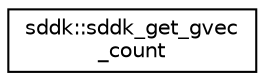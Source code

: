 digraph "Graphical Class Hierarchy"
{
 // INTERACTIVE_SVG=YES
  edge [fontname="Helvetica",fontsize="10",labelfontname="Helvetica",labelfontsize="10"];
  node [fontname="Helvetica",fontsize="10",shape=record];
  rankdir="LR";
  Node1 [label="sddk::sddk_get_gvec\l_count",height=0.2,width=0.4,color="black", fillcolor="white", style="filled",URL="$interfacesddk_1_1sddk__get__gvec__count.html"];
}
